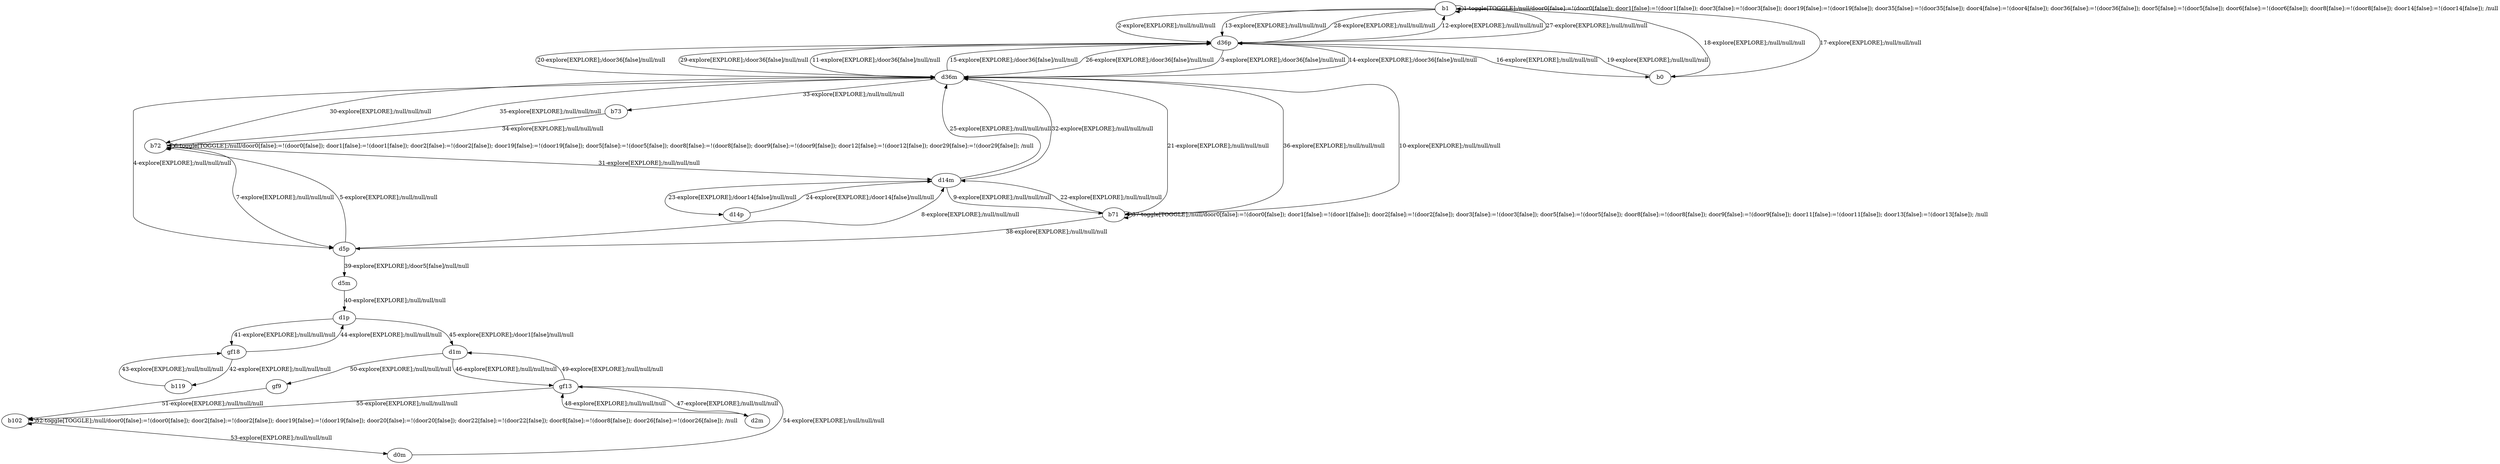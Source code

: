 # Total number of goals covered by this test: 3
# d2m --> gf13
# gf13 --> d1m
# d0m --> gf13

digraph g {
"b1" -> "b1" [label = "1-toggle[TOGGLE];/null/door0[false]:=!(door0[false]); door1[false]:=!(door1[false]); door3[false]:=!(door3[false]); door19[false]:=!(door19[false]); door35[false]:=!(door35[false]); door4[false]:=!(door4[false]); door36[false]:=!(door36[false]); door5[false]:=!(door5[false]); door6[false]:=!(door6[false]); door8[false]:=!(door8[false]); door14[false]:=!(door14[false]); /null"];
"b1" -> "d36p" [label = "2-explore[EXPLORE];/null/null/null"];
"d36p" -> "d36m" [label = "3-explore[EXPLORE];/door36[false]/null/null"];
"d36m" -> "d5p" [label = "4-explore[EXPLORE];/null/null/null"];
"d5p" -> "b72" [label = "5-explore[EXPLORE];/null/null/null"];
"b72" -> "b72" [label = "6-toggle[TOGGLE];/null/door0[false]:=!(door0[false]); door1[false]:=!(door1[false]); door2[false]:=!(door2[false]); door19[false]:=!(door19[false]); door5[false]:=!(door5[false]); door8[false]:=!(door8[false]); door9[false]:=!(door9[false]); door12[false]:=!(door12[false]); door29[false]:=!(door29[false]); /null"];
"b72" -> "d5p" [label = "7-explore[EXPLORE];/null/null/null"];
"d5p" -> "d14m" [label = "8-explore[EXPLORE];/null/null/null"];
"d14m" -> "b71" [label = "9-explore[EXPLORE];/null/null/null"];
"b71" -> "d36m" [label = "10-explore[EXPLORE];/null/null/null"];
"d36m" -> "d36p" [label = "11-explore[EXPLORE];/door36[false]/null/null"];
"d36p" -> "b1" [label = "12-explore[EXPLORE];/null/null/null"];
"b1" -> "d36p" [label = "13-explore[EXPLORE];/null/null/null"];
"d36p" -> "d36m" [label = "14-explore[EXPLORE];/door36[false]/null/null"];
"d36m" -> "d36p" [label = "15-explore[EXPLORE];/door36[false]/null/null"];
"d36p" -> "b0" [label = "16-explore[EXPLORE];/null/null/null"];
"b0" -> "b1" [label = "17-explore[EXPLORE];/null/null/null"];
"b1" -> "b0" [label = "18-explore[EXPLORE];/null/null/null"];
"b0" -> "d36p" [label = "19-explore[EXPLORE];/null/null/null"];
"d36p" -> "d36m" [label = "20-explore[EXPLORE];/door36[false]/null/null"];
"d36m" -> "b71" [label = "21-explore[EXPLORE];/null/null/null"];
"b71" -> "d14m" [label = "22-explore[EXPLORE];/null/null/null"];
"d14m" -> "d14p" [label = "23-explore[EXPLORE];/door14[false]/null/null"];
"d14p" -> "d14m" [label = "24-explore[EXPLORE];/door14[false]/null/null"];
"d14m" -> "d36m" [label = "25-explore[EXPLORE];/null/null/null"];
"d36m" -> "d36p" [label = "26-explore[EXPLORE];/door36[false]/null/null"];
"d36p" -> "b1" [label = "27-explore[EXPLORE];/null/null/null"];
"b1" -> "d36p" [label = "28-explore[EXPLORE];/null/null/null"];
"d36p" -> "d36m" [label = "29-explore[EXPLORE];/door36[false]/null/null"];
"d36m" -> "b72" [label = "30-explore[EXPLORE];/null/null/null"];
"b72" -> "d14m" [label = "31-explore[EXPLORE];/null/null/null"];
"d14m" -> "d36m" [label = "32-explore[EXPLORE];/null/null/null"];
"d36m" -> "b73" [label = "33-explore[EXPLORE];/null/null/null"];
"b73" -> "b72" [label = "34-explore[EXPLORE];/null/null/null"];
"b72" -> "d36m" [label = "35-explore[EXPLORE];/null/null/null"];
"d36m" -> "b71" [label = "36-explore[EXPLORE];/null/null/null"];
"b71" -> "b71" [label = "37-toggle[TOGGLE];/null/door0[false]:=!(door0[false]); door1[false]:=!(door1[false]); door2[false]:=!(door2[false]); door3[false]:=!(door3[false]); door5[false]:=!(door5[false]); door8[false]:=!(door8[false]); door9[false]:=!(door9[false]); door11[false]:=!(door11[false]); door13[false]:=!(door13[false]); /null"];
"b71" -> "d5p" [label = "38-explore[EXPLORE];/null/null/null"];
"d5p" -> "d5m" [label = "39-explore[EXPLORE];/door5[false]/null/null"];
"d5m" -> "d1p" [label = "40-explore[EXPLORE];/null/null/null"];
"d1p" -> "gf18" [label = "41-explore[EXPLORE];/null/null/null"];
"gf18" -> "b119" [label = "42-explore[EXPLORE];/null/null/null"];
"b119" -> "gf18" [label = "43-explore[EXPLORE];/null/null/null"];
"gf18" -> "d1p" [label = "44-explore[EXPLORE];/null/null/null"];
"d1p" -> "d1m" [label = "45-explore[EXPLORE];/door1[false]/null/null"];
"d1m" -> "gf13" [label = "46-explore[EXPLORE];/null/null/null"];
"gf13" -> "d2m" [label = "47-explore[EXPLORE];/null/null/null"];
"d2m" -> "gf13" [label = "48-explore[EXPLORE];/null/null/null"];
"gf13" -> "d1m" [label = "49-explore[EXPLORE];/null/null/null"];
"d1m" -> "gf9" [label = "50-explore[EXPLORE];/null/null/null"];
"gf9" -> "b102" [label = "51-explore[EXPLORE];/null/null/null"];
"b102" -> "b102" [label = "52-toggle[TOGGLE];/null/door0[false]:=!(door0[false]); door2[false]:=!(door2[false]); door19[false]:=!(door19[false]); door20[false]:=!(door20[false]); door22[false]:=!(door22[false]); door8[false]:=!(door8[false]); door26[false]:=!(door26[false]); /null"];
"b102" -> "d0m" [label = "53-explore[EXPLORE];/null/null/null"];
"d0m" -> "gf13" [label = "54-explore[EXPLORE];/null/null/null"];
"gf13" -> "b102" [label = "55-explore[EXPLORE];/null/null/null"];
}
